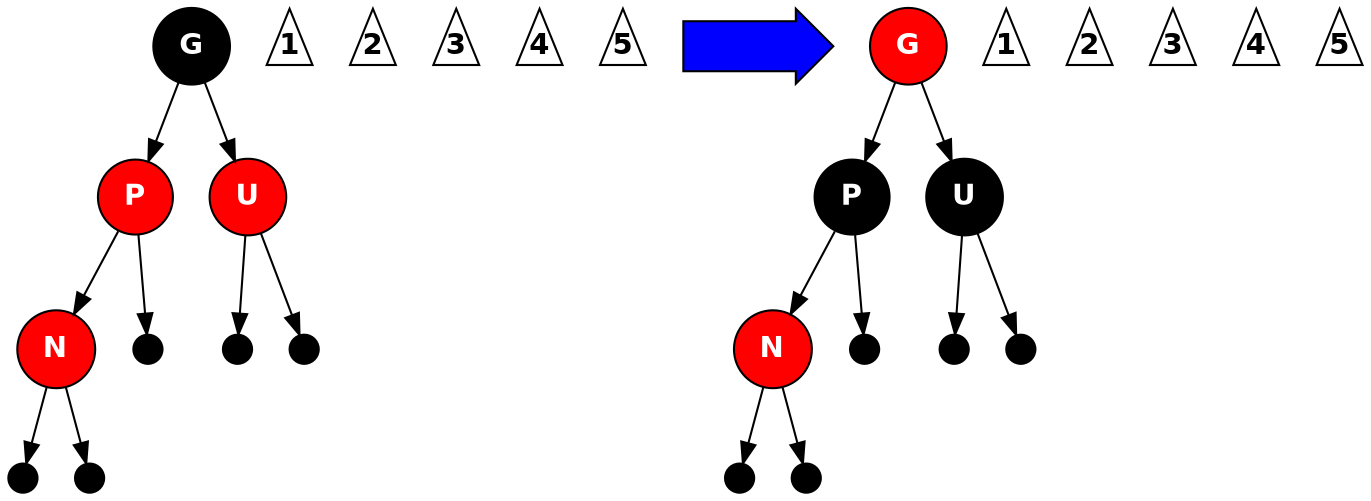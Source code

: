 digraph G {
	node [fontname="Helvetica-bold",shape=circle];

	G1 [style=filled,label="G",fillcolor=black,fontcolor=white,pin=true,pos="3,2.25"];
	P1 [style=filled,label="P",fillcolor=red,fontcolor=white,pin=true,pos="2,1.75"];
	U1 [style=filled,label="U",fillcolor=red,fontcolor=white,pin=true,pos="4,1.75"];
	N1 [style=filled,label="N",fillcolor=red,fontcolor=white,pin=true,pos="1.5,1"];
	dot1 [style=filled,label="",fillcolor=black,pin=true,pos="1,0.25",width=0.2	      ];
	dot2 [style=filled,label="",fillcolor=black,pin=true,pos="2,0.25",width=0.2];
	dot3 [style=filled,label="",fillcolor=black,pin=true,pos="2.5,1",width=0.2];
	dot4 [style=filled,label="",fillcolor=black,pin=true,pos="3.5,1",width=0.2];
	dot5 [style=filled,label="",fillcolor=black,pin=true,pos="4.5,1",width=0.2];
	tri1 [label="1",pin=true,pos="1,0",shape=triangle,fixedsize=true,width=0.3];
	tri2 [label="2",pin=true,pos="2,0",shape=triangle,fixedsize=true,width=0.3];
	tri3 [label="3",pin=true,pos="2.5,0.75",shape=triangle,fixedsize=true,width=0.3];
	tri4 [label="4",pin=true,pos="3.5,0.75",shape=triangle,fixedsize=true,width=0.3];
	tri5 [label="5",pin=true,pos="4.5,0.75",shape=triangle,fixedsize=true,width=0.3];

	G1 -> P1;
	G1 -> U1;
	P1 -> N1;
	N1 -> dot1;
	N1 -> dot2;
	P1 -> dot3;
	U1 -> dot4;
	U1 -> dot5;
	
	arrow [label="",pin=true,pos="5.5,1",shape=rarrow,fixedsize=true,width=1,style=filled,fillcolor=blue];
	
	G2 [style=filled,label="G",fillcolor=red,fontcolor=white,pin=true,pos="8.25,2.25"];
	P2 [style=filled,label="P",fillcolor=black,fontcolor=white,pin=true,pos="7.25,1.75"];
	U2 [style=filled,label="U",fillcolor=black,fontcolor=white,pin=true,pos="9.25,1.75"];
	N2 [style=filled,label="N",fillcolor=red,fontcolor=white,pin=true,pos="6.75,1"];
	dot1b [style=filled,label="",fillcolor=black,pin=true,pos="6.25,0.25",width=0.2	      ];
	dot2b [style=filled,label="",fillcolor=black,pin=true,pos="7.25,0.25",width=0.2];
	dot3b [style=filled,label="",fillcolor=black,pin=true,pos="7.75,1",width=0.2];
	dot4b [style=filled,label="",fillcolor=black,pin=true,pos="8.75,1",width=0.2];
	dot5b [style=filled,label="",fillcolor=black,pin=true,pos="9.75,1",width=0.2];
	tri1b [label="1",pin=true,pos="6.25,0",shape=triangle,fixedsize=true,width=0.3];
	tri2b [label="2",pin=true,pos="7.25,0",shape=triangle,fixedsize=true,width=0.3];
	tri3b [label="3",pin=true,pos="7.75,0.75",shape=triangle,fixedsize=true,width=0.3];
	tri4b [label="4",pin=true,pos="8.75,0.75",shape=triangle,fixedsize=true,width=0.3];
	tri5b [label="5",pin=true,pos="9.75,0.75",shape=triangle,fixedsize=true,width=0.3];

	G2 -> P2;
	G2 -> U2;
	P2 -> N2;
	N2 -> dot1b;
	N2 -> dot2b;
	P2 -> dot3b;
	U2 -> dot4b;
	U2 -> dot5b;

}
